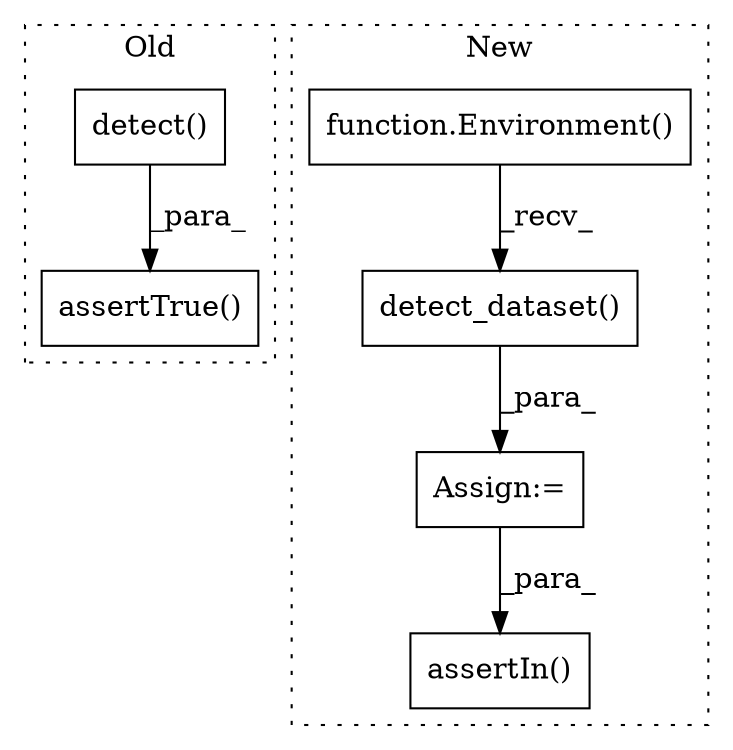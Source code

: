 digraph G {
subgraph cluster0 {
1 [label="assertTrue()" a="75" s="6164,6224" l="16,1" shape="box"];
6 [label="detect()" a="75" s="6180,6223" l="26,1" shape="box"];
label = "Old";
style="dotted";
}
subgraph cluster1 {
2 [label="assertIn()" a="75" s="6295,6350" l="14,1" shape="box"];
3 [label="detect_dataset()" a="75" s="6239,6285" l="29,1" shape="box"];
4 [label="function.Environment()" a="75" s="6239" l="13" shape="box"];
5 [label="Assign:=" a="68" s="6236" l="3" shape="box"];
label = "New";
style="dotted";
}
3 -> 5 [label="_para_"];
4 -> 3 [label="_recv_"];
5 -> 2 [label="_para_"];
6 -> 1 [label="_para_"];
}